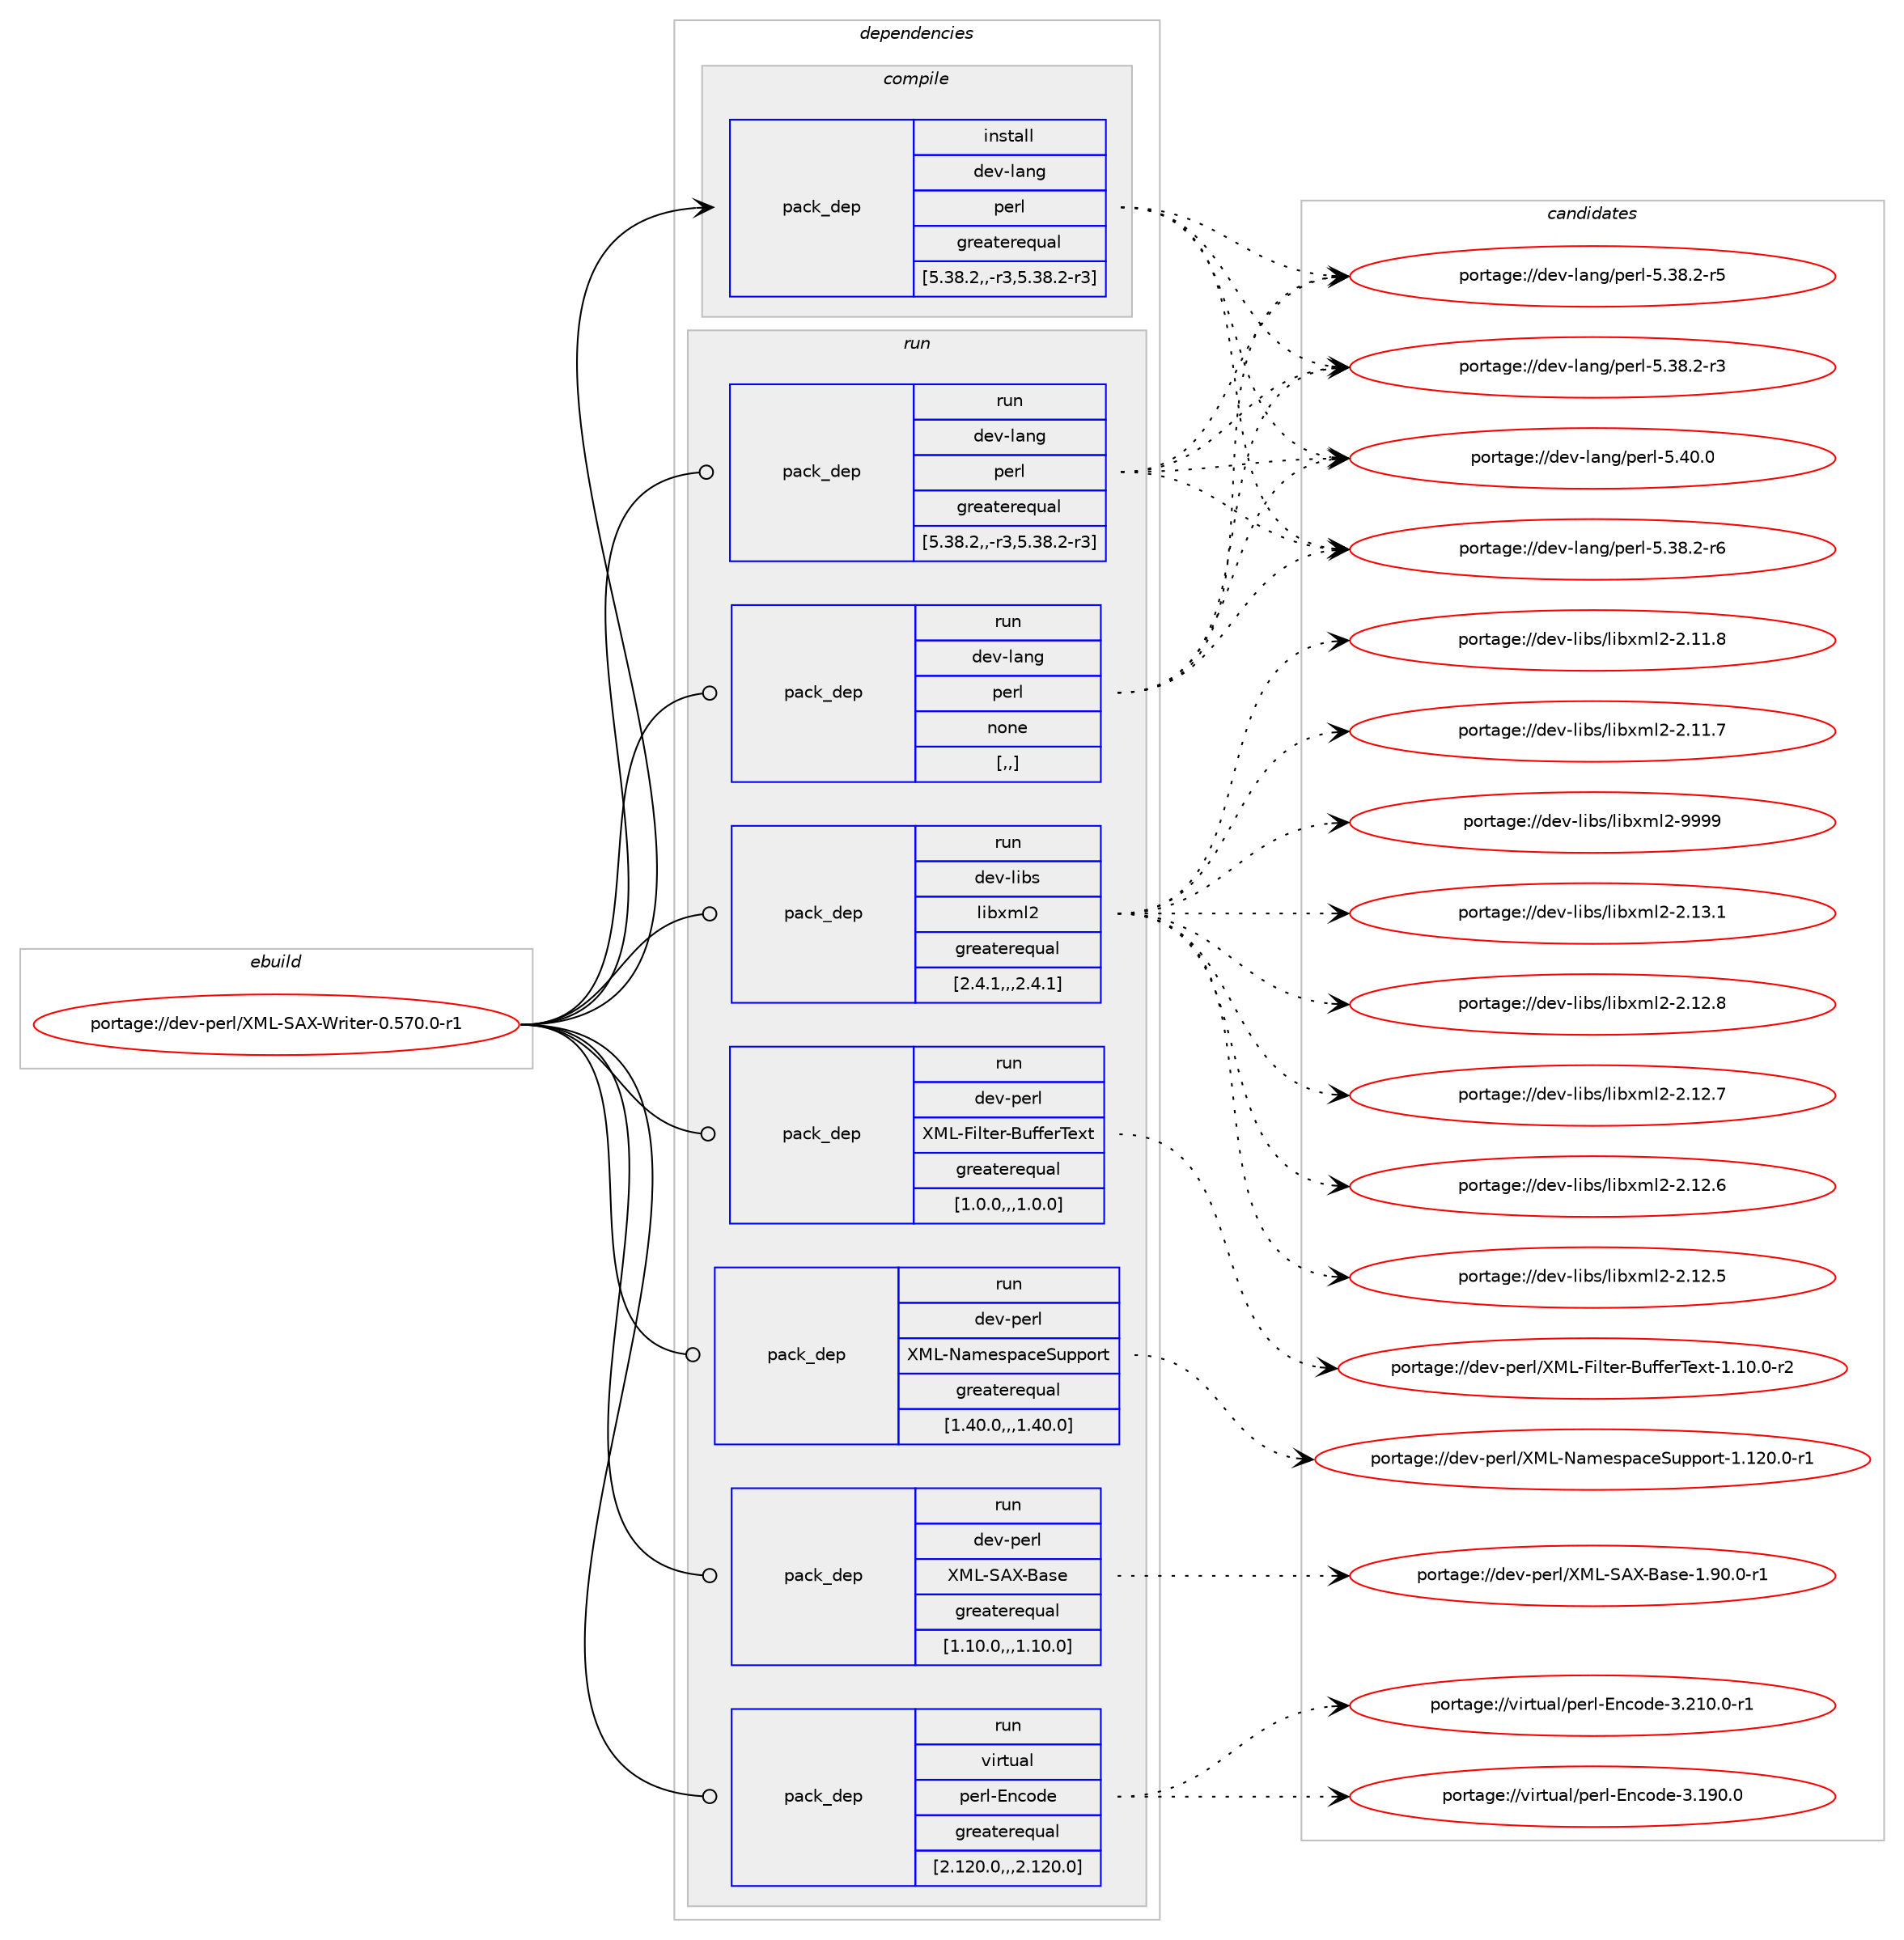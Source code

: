 digraph prolog {

# *************
# Graph options
# *************

newrank=true;
concentrate=true;
compound=true;
graph [rankdir=LR,fontname=Helvetica,fontsize=10,ranksep=1.5];#, ranksep=2.5, nodesep=0.2];
edge  [arrowhead=vee];
node  [fontname=Helvetica,fontsize=10];

# **********
# The ebuild
# **********

subgraph cluster_leftcol {
color=gray;
label=<<i>ebuild</i>>;
id [label="portage://dev-perl/XML-SAX-Writer-0.570.0-r1", color=red, width=4, href="../dev-perl/XML-SAX-Writer-0.570.0-r1.svg"];
}

# ****************
# The dependencies
# ****************

subgraph cluster_midcol {
color=gray;
label=<<i>dependencies</i>>;
subgraph cluster_compile {
fillcolor="#eeeeee";
style=filled;
label=<<i>compile</i>>;
subgraph pack468328 {
dependency633464 [label=<<TABLE BORDER="0" CELLBORDER="1" CELLSPACING="0" CELLPADDING="4" WIDTH="220"><TR><TD ROWSPAN="6" CELLPADDING="30">pack_dep</TD></TR><TR><TD WIDTH="110">install</TD></TR><TR><TD>dev-lang</TD></TR><TR><TD>perl</TD></TR><TR><TD>greaterequal</TD></TR><TR><TD>[5.38.2,,-r3,5.38.2-r3]</TD></TR></TABLE>>, shape=none, color=blue];
}
id:e -> dependency633464:w [weight=20,style="solid",arrowhead="vee"];
}
subgraph cluster_compileandrun {
fillcolor="#eeeeee";
style=filled;
label=<<i>compile and run</i>>;
}
subgraph cluster_run {
fillcolor="#eeeeee";
style=filled;
label=<<i>run</i>>;
subgraph pack468329 {
dependency633465 [label=<<TABLE BORDER="0" CELLBORDER="1" CELLSPACING="0" CELLPADDING="4" WIDTH="220"><TR><TD ROWSPAN="6" CELLPADDING="30">pack_dep</TD></TR><TR><TD WIDTH="110">run</TD></TR><TR><TD>dev-lang</TD></TR><TR><TD>perl</TD></TR><TR><TD>greaterequal</TD></TR><TR><TD>[5.38.2,,-r3,5.38.2-r3]</TD></TR></TABLE>>, shape=none, color=blue];
}
id:e -> dependency633465:w [weight=20,style="solid",arrowhead="odot"];
subgraph pack468330 {
dependency633466 [label=<<TABLE BORDER="0" CELLBORDER="1" CELLSPACING="0" CELLPADDING="4" WIDTH="220"><TR><TD ROWSPAN="6" CELLPADDING="30">pack_dep</TD></TR><TR><TD WIDTH="110">run</TD></TR><TR><TD>dev-lang</TD></TR><TR><TD>perl</TD></TR><TR><TD>none</TD></TR><TR><TD>[,,]</TD></TR></TABLE>>, shape=none, color=blue];
}
id:e -> dependency633466:w [weight=20,style="solid",arrowhead="odot"];
subgraph pack468331 {
dependency633467 [label=<<TABLE BORDER="0" CELLBORDER="1" CELLSPACING="0" CELLPADDING="4" WIDTH="220"><TR><TD ROWSPAN="6" CELLPADDING="30">pack_dep</TD></TR><TR><TD WIDTH="110">run</TD></TR><TR><TD>dev-libs</TD></TR><TR><TD>libxml2</TD></TR><TR><TD>greaterequal</TD></TR><TR><TD>[2.4.1,,,2.4.1]</TD></TR></TABLE>>, shape=none, color=blue];
}
id:e -> dependency633467:w [weight=20,style="solid",arrowhead="odot"];
subgraph pack468332 {
dependency633468 [label=<<TABLE BORDER="0" CELLBORDER="1" CELLSPACING="0" CELLPADDING="4" WIDTH="220"><TR><TD ROWSPAN="6" CELLPADDING="30">pack_dep</TD></TR><TR><TD WIDTH="110">run</TD></TR><TR><TD>dev-perl</TD></TR><TR><TD>XML-Filter-BufferText</TD></TR><TR><TD>greaterequal</TD></TR><TR><TD>[1.0.0,,,1.0.0]</TD></TR></TABLE>>, shape=none, color=blue];
}
id:e -> dependency633468:w [weight=20,style="solid",arrowhead="odot"];
subgraph pack468333 {
dependency633469 [label=<<TABLE BORDER="0" CELLBORDER="1" CELLSPACING="0" CELLPADDING="4" WIDTH="220"><TR><TD ROWSPAN="6" CELLPADDING="30">pack_dep</TD></TR><TR><TD WIDTH="110">run</TD></TR><TR><TD>dev-perl</TD></TR><TR><TD>XML-NamespaceSupport</TD></TR><TR><TD>greaterequal</TD></TR><TR><TD>[1.40.0,,,1.40.0]</TD></TR></TABLE>>, shape=none, color=blue];
}
id:e -> dependency633469:w [weight=20,style="solid",arrowhead="odot"];
subgraph pack468334 {
dependency633470 [label=<<TABLE BORDER="0" CELLBORDER="1" CELLSPACING="0" CELLPADDING="4" WIDTH="220"><TR><TD ROWSPAN="6" CELLPADDING="30">pack_dep</TD></TR><TR><TD WIDTH="110">run</TD></TR><TR><TD>dev-perl</TD></TR><TR><TD>XML-SAX-Base</TD></TR><TR><TD>greaterequal</TD></TR><TR><TD>[1.10.0,,,1.10.0]</TD></TR></TABLE>>, shape=none, color=blue];
}
id:e -> dependency633470:w [weight=20,style="solid",arrowhead="odot"];
subgraph pack468335 {
dependency633471 [label=<<TABLE BORDER="0" CELLBORDER="1" CELLSPACING="0" CELLPADDING="4" WIDTH="220"><TR><TD ROWSPAN="6" CELLPADDING="30">pack_dep</TD></TR><TR><TD WIDTH="110">run</TD></TR><TR><TD>virtual</TD></TR><TR><TD>perl-Encode</TD></TR><TR><TD>greaterequal</TD></TR><TR><TD>[2.120.0,,,2.120.0]</TD></TR></TABLE>>, shape=none, color=blue];
}
id:e -> dependency633471:w [weight=20,style="solid",arrowhead="odot"];
}
}

# **************
# The candidates
# **************

subgraph cluster_choices {
rank=same;
color=gray;
label=<<i>candidates</i>>;

subgraph choice468328 {
color=black;
nodesep=1;
choice10010111845108971101034711210111410845534652484648 [label="portage://dev-lang/perl-5.40.0", color=red, width=4,href="../dev-lang/perl-5.40.0.svg"];
choice100101118451089711010347112101114108455346515646504511454 [label="portage://dev-lang/perl-5.38.2-r6", color=red, width=4,href="../dev-lang/perl-5.38.2-r6.svg"];
choice100101118451089711010347112101114108455346515646504511453 [label="portage://dev-lang/perl-5.38.2-r5", color=red, width=4,href="../dev-lang/perl-5.38.2-r5.svg"];
choice100101118451089711010347112101114108455346515646504511451 [label="portage://dev-lang/perl-5.38.2-r3", color=red, width=4,href="../dev-lang/perl-5.38.2-r3.svg"];
dependency633464:e -> choice10010111845108971101034711210111410845534652484648:w [style=dotted,weight="100"];
dependency633464:e -> choice100101118451089711010347112101114108455346515646504511454:w [style=dotted,weight="100"];
dependency633464:e -> choice100101118451089711010347112101114108455346515646504511453:w [style=dotted,weight="100"];
dependency633464:e -> choice100101118451089711010347112101114108455346515646504511451:w [style=dotted,weight="100"];
}
subgraph choice468329 {
color=black;
nodesep=1;
choice10010111845108971101034711210111410845534652484648 [label="portage://dev-lang/perl-5.40.0", color=red, width=4,href="../dev-lang/perl-5.40.0.svg"];
choice100101118451089711010347112101114108455346515646504511454 [label="portage://dev-lang/perl-5.38.2-r6", color=red, width=4,href="../dev-lang/perl-5.38.2-r6.svg"];
choice100101118451089711010347112101114108455346515646504511453 [label="portage://dev-lang/perl-5.38.2-r5", color=red, width=4,href="../dev-lang/perl-5.38.2-r5.svg"];
choice100101118451089711010347112101114108455346515646504511451 [label="portage://dev-lang/perl-5.38.2-r3", color=red, width=4,href="../dev-lang/perl-5.38.2-r3.svg"];
dependency633465:e -> choice10010111845108971101034711210111410845534652484648:w [style=dotted,weight="100"];
dependency633465:e -> choice100101118451089711010347112101114108455346515646504511454:w [style=dotted,weight="100"];
dependency633465:e -> choice100101118451089711010347112101114108455346515646504511453:w [style=dotted,weight="100"];
dependency633465:e -> choice100101118451089711010347112101114108455346515646504511451:w [style=dotted,weight="100"];
}
subgraph choice468330 {
color=black;
nodesep=1;
choice10010111845108971101034711210111410845534652484648 [label="portage://dev-lang/perl-5.40.0", color=red, width=4,href="../dev-lang/perl-5.40.0.svg"];
choice100101118451089711010347112101114108455346515646504511454 [label="portage://dev-lang/perl-5.38.2-r6", color=red, width=4,href="../dev-lang/perl-5.38.2-r6.svg"];
choice100101118451089711010347112101114108455346515646504511453 [label="portage://dev-lang/perl-5.38.2-r5", color=red, width=4,href="../dev-lang/perl-5.38.2-r5.svg"];
choice100101118451089711010347112101114108455346515646504511451 [label="portage://dev-lang/perl-5.38.2-r3", color=red, width=4,href="../dev-lang/perl-5.38.2-r3.svg"];
dependency633466:e -> choice10010111845108971101034711210111410845534652484648:w [style=dotted,weight="100"];
dependency633466:e -> choice100101118451089711010347112101114108455346515646504511454:w [style=dotted,weight="100"];
dependency633466:e -> choice100101118451089711010347112101114108455346515646504511453:w [style=dotted,weight="100"];
dependency633466:e -> choice100101118451089711010347112101114108455346515646504511451:w [style=dotted,weight="100"];
}
subgraph choice468331 {
color=black;
nodesep=1;
choice10010111845108105981154710810598120109108504557575757 [label="portage://dev-libs/libxml2-9999", color=red, width=4,href="../dev-libs/libxml2-9999.svg"];
choice100101118451081059811547108105981201091085045504649514649 [label="portage://dev-libs/libxml2-2.13.1", color=red, width=4,href="../dev-libs/libxml2-2.13.1.svg"];
choice100101118451081059811547108105981201091085045504649504656 [label="portage://dev-libs/libxml2-2.12.8", color=red, width=4,href="../dev-libs/libxml2-2.12.8.svg"];
choice100101118451081059811547108105981201091085045504649504655 [label="portage://dev-libs/libxml2-2.12.7", color=red, width=4,href="../dev-libs/libxml2-2.12.7.svg"];
choice100101118451081059811547108105981201091085045504649504654 [label="portage://dev-libs/libxml2-2.12.6", color=red, width=4,href="../dev-libs/libxml2-2.12.6.svg"];
choice100101118451081059811547108105981201091085045504649504653 [label="portage://dev-libs/libxml2-2.12.5", color=red, width=4,href="../dev-libs/libxml2-2.12.5.svg"];
choice100101118451081059811547108105981201091085045504649494656 [label="portage://dev-libs/libxml2-2.11.8", color=red, width=4,href="../dev-libs/libxml2-2.11.8.svg"];
choice100101118451081059811547108105981201091085045504649494655 [label="portage://dev-libs/libxml2-2.11.7", color=red, width=4,href="../dev-libs/libxml2-2.11.7.svg"];
dependency633467:e -> choice10010111845108105981154710810598120109108504557575757:w [style=dotted,weight="100"];
dependency633467:e -> choice100101118451081059811547108105981201091085045504649514649:w [style=dotted,weight="100"];
dependency633467:e -> choice100101118451081059811547108105981201091085045504649504656:w [style=dotted,weight="100"];
dependency633467:e -> choice100101118451081059811547108105981201091085045504649504655:w [style=dotted,weight="100"];
dependency633467:e -> choice100101118451081059811547108105981201091085045504649504654:w [style=dotted,weight="100"];
dependency633467:e -> choice100101118451081059811547108105981201091085045504649504653:w [style=dotted,weight="100"];
dependency633467:e -> choice100101118451081059811547108105981201091085045504649494656:w [style=dotted,weight="100"];
dependency633467:e -> choice100101118451081059811547108105981201091085045504649494655:w [style=dotted,weight="100"];
}
subgraph choice468332 {
color=black;
nodesep=1;
choice10010111845112101114108478877764570105108116101114456611710210210111484101120116454946494846484511450 [label="portage://dev-perl/XML-Filter-BufferText-1.10.0-r2", color=red, width=4,href="../dev-perl/XML-Filter-BufferText-1.10.0-r2.svg"];
dependency633468:e -> choice10010111845112101114108478877764570105108116101114456611710210210111484101120116454946494846484511450:w [style=dotted,weight="100"];
}
subgraph choice468333 {
color=black;
nodesep=1;
choice100101118451121011141084788777645789710910111511297991018311711211211111411645494649504846484511449 [label="portage://dev-perl/XML-NamespaceSupport-1.120.0-r1", color=red, width=4,href="../dev-perl/XML-NamespaceSupport-1.120.0-r1.svg"];
dependency633469:e -> choice100101118451121011141084788777645789710910111511297991018311711211211111411645494649504846484511449:w [style=dotted,weight="100"];
}
subgraph choice468334 {
color=black;
nodesep=1;
choice100101118451121011141084788777645836588456697115101454946574846484511449 [label="portage://dev-perl/XML-SAX-Base-1.90.0-r1", color=red, width=4,href="../dev-perl/XML-SAX-Base-1.90.0-r1.svg"];
dependency633470:e -> choice100101118451121011141084788777645836588456697115101454946574846484511449:w [style=dotted,weight="100"];
}
subgraph choice468335 {
color=black;
nodesep=1;
choice118105114116117971084711210111410845691109911110010145514650494846484511449 [label="portage://virtual/perl-Encode-3.210.0-r1", color=red, width=4,href="../virtual/perl-Encode-3.210.0-r1.svg"];
choice11810511411611797108471121011141084569110991111001014551464957484648 [label="portage://virtual/perl-Encode-3.190.0", color=red, width=4,href="../virtual/perl-Encode-3.190.0.svg"];
dependency633471:e -> choice118105114116117971084711210111410845691109911110010145514650494846484511449:w [style=dotted,weight="100"];
dependency633471:e -> choice11810511411611797108471121011141084569110991111001014551464957484648:w [style=dotted,weight="100"];
}
}

}
